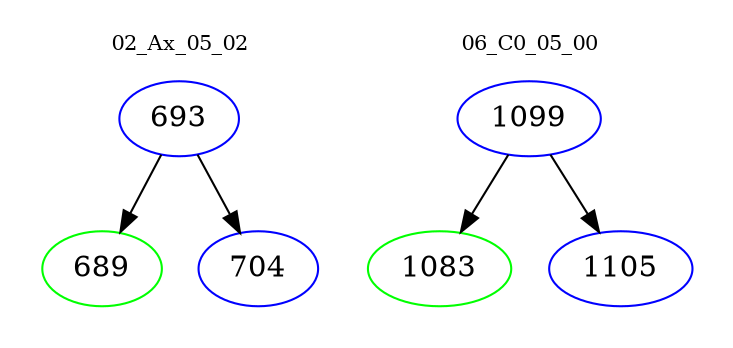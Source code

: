 digraph{
subgraph cluster_0 {
color = white
label = "02_Ax_05_02";
fontsize=10;
T0_693 [label="693", color="blue"]
T0_693 -> T0_689 [color="black"]
T0_689 [label="689", color="green"]
T0_693 -> T0_704 [color="black"]
T0_704 [label="704", color="blue"]
}
subgraph cluster_1 {
color = white
label = "06_C0_05_00";
fontsize=10;
T1_1099 [label="1099", color="blue"]
T1_1099 -> T1_1083 [color="black"]
T1_1083 [label="1083", color="green"]
T1_1099 -> T1_1105 [color="black"]
T1_1105 [label="1105", color="blue"]
}
}
